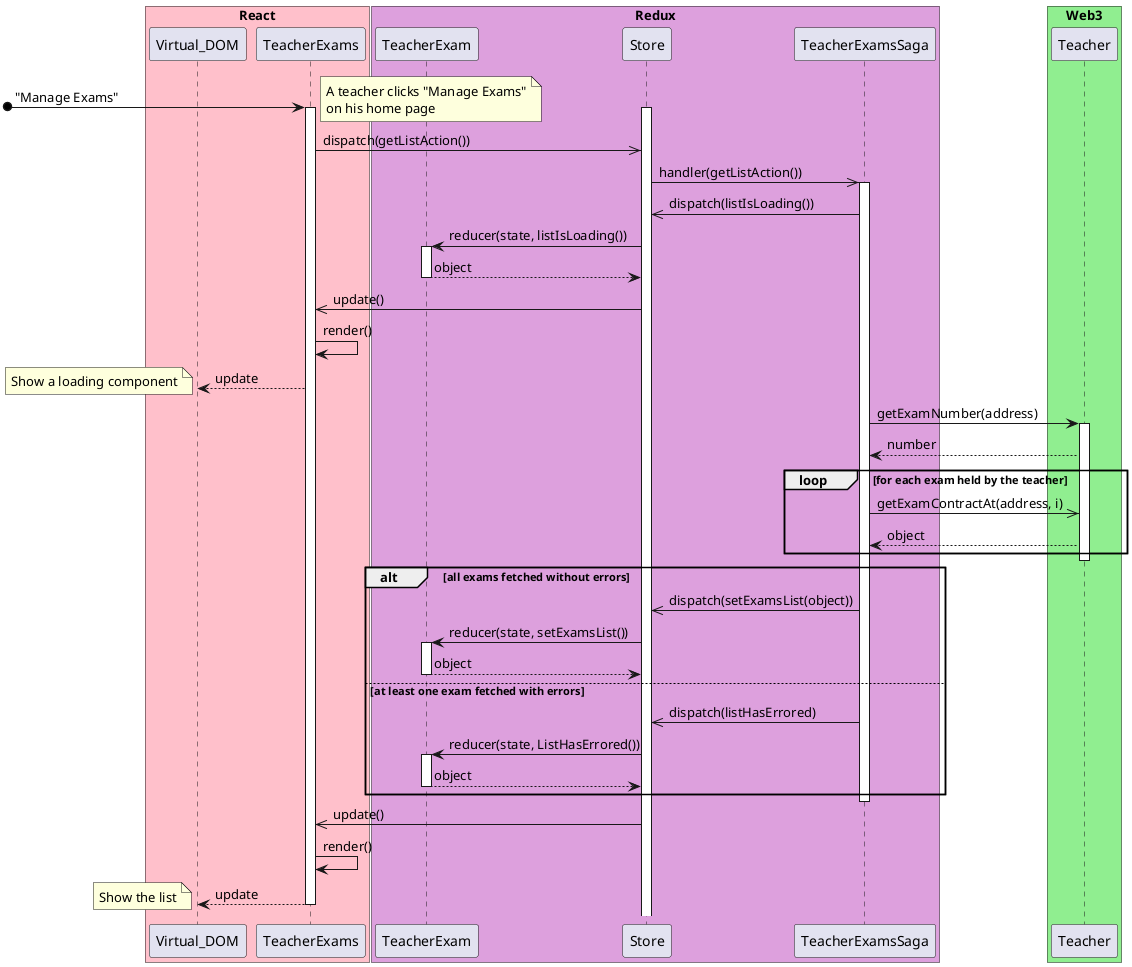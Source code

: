 @startuml

box "React" #Pink
participant Virtual_DOM
participant TeacherExams
end box

box "Redux" #Plum
participant TeacherExam
participant Store
participant TeacherExamsSaga
end box

box "Web3" #LightGreen
participant Teacher
end box

[o-> TeacherExams: "Manage Exams"
note left: A teacher clicks "Manage Exams"\non his home page
activate TeacherExams
activate Store

TeacherExams ->> Store: dispatch(getListAction())
Store ->> TeacherExamsSaga: handler(getListAction())
activate TeacherExamsSaga
TeacherExamsSaga ->> Store: dispatch(listIsLoading())
Store -> TeacherExam: reducer(state, listIsLoading())
activate TeacherExam
TeacherExam --> Store: object
deactivate TeacherExam
Store ->> TeacherExams: update()
TeacherExams -> TeacherExams: render()
TeacherExams --> Virtual_DOM: update
note left: Show a loading component
TeacherExamsSaga -> Teacher: getExamNumber(address)
activate Teacher
Teacher --> TeacherExamsSaga: number
loop for each exam held by the teacher
  TeacherExamsSaga ->> Teacher: getExamContractAt(address, i)
  Teacher --> TeacherExamsSaga: object
end
deactivate Teacher
alt all exams fetched without errors
    TeacherExamsSaga ->> Store: dispatch(setExamsList(object))
    Store -> TeacherExam : reducer(state, setExamsList())
    activate TeacherExam
    TeacherExam --> Store: object
    deactivate TeacherExam

else at least one exam fetched with errors
    TeacherExamsSaga ->> Store : dispatch(listHasErrored)
    Store -> TeacherExam : reducer(state, ListHasErrored())
    activate TeacherExam
    TeacherExam --> Store: object
    deactivate TeacherExam

end
deactivate TeacherExamsSaga
Store ->> TeacherExams: update()
TeacherExams -> TeacherExams: render()
TeacherExams --> Virtual_DOM: update
note left: Show the list


deactivate TeacherExams


@enduml
